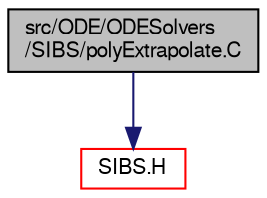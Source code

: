 digraph "src/ODE/ODESolvers/SIBS/polyExtrapolate.C"
{
  bgcolor="transparent";
  edge [fontname="FreeSans",fontsize="10",labelfontname="FreeSans",labelfontsize="10"];
  node [fontname="FreeSans",fontsize="10",shape=record];
  Node1 [label="src/ODE/ODESolvers\l/SIBS/polyExtrapolate.C",height=0.2,width=0.4,color="black", fillcolor="grey75", style="filled" fontcolor="black"];
  Node1 -> Node2 [color="midnightblue",fontsize="10",style="solid",fontname="FreeSans"];
  Node2 [label="SIBS.H",height=0.2,width=0.4,color="red",URL="$a07075.html"];
}
